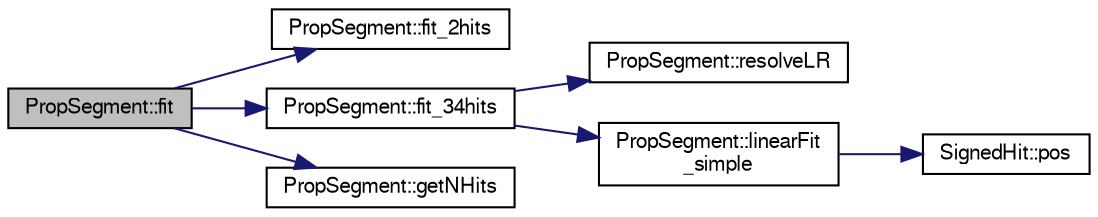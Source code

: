 digraph "PropSegment::fit"
{
  bgcolor="transparent";
  edge [fontname="FreeSans",fontsize="10",labelfontname="FreeSans",labelfontsize="10"];
  node [fontname="FreeSans",fontsize="10",shape=record];
  rankdir="LR";
  Node1 [label="PropSegment::fit",height=0.2,width=0.4,color="black", fillcolor="grey75", style="filled" fontcolor="black"];
  Node1 -> Node2 [color="midnightblue",fontsize="10",style="solid",fontname="FreeSans"];
  Node2 [label="PropSegment::fit_2hits",height=0.2,width=0.4,color="black",URL="$d0/d1e/classPropSegment.html#ad850340623d574dc60447e572794b798"];
  Node1 -> Node3 [color="midnightblue",fontsize="10",style="solid",fontname="FreeSans"];
  Node3 [label="PropSegment::fit_34hits",height=0.2,width=0.4,color="black",URL="$d0/d1e/classPropSegment.html#aca28cdf1a12ff0d4a0c58a5fbd595dff"];
  Node3 -> Node4 [color="midnightblue",fontsize="10",style="solid",fontname="FreeSans"];
  Node4 [label="PropSegment::resolveLR",height=0.2,width=0.4,color="black",URL="$d0/d1e/classPropSegment.html#a81e4f482e41368e5d21508ec8f4a765f"];
  Node3 -> Node5 [color="midnightblue",fontsize="10",style="solid",fontname="FreeSans"];
  Node5 [label="PropSegment::linearFit\l_simple",height=0.2,width=0.4,color="black",URL="$d0/d1e/classPropSegment.html#aff06825f6828f0eb58be0ea6ae8ec805"];
  Node5 -> Node6 [color="midnightblue",fontsize="10",style="solid",fontname="FreeSans"];
  Node6 [label="SignedHit::pos",height=0.2,width=0.4,color="black",URL="$de/d45/classSignedHit.html#aa752a613465f50fc640689c0b3eb99b5"];
  Node1 -> Node7 [color="midnightblue",fontsize="10",style="solid",fontname="FreeSans"];
  Node7 [label="PropSegment::getNHits",height=0.2,width=0.4,color="black",URL="$d0/d1e/classPropSegment.html#a9642b31a718683d585cc9f92e0e372c5"];
}
